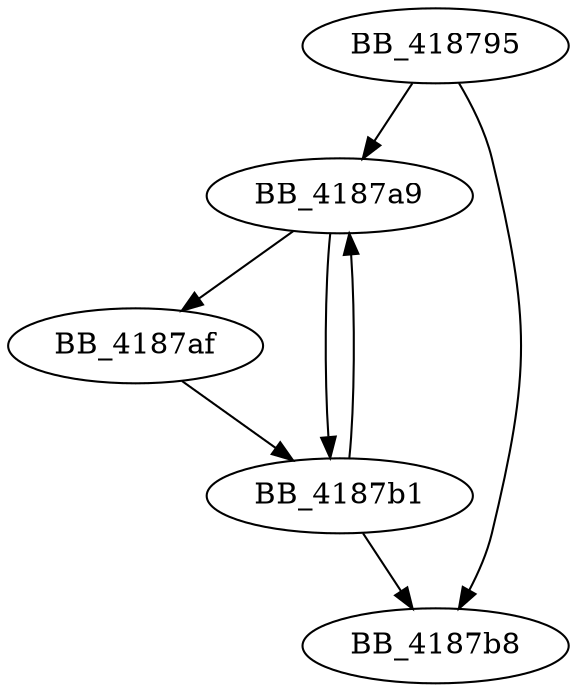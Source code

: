 DiGraph sub_418795{
BB_418795->BB_4187a9
BB_418795->BB_4187b8
BB_4187a9->BB_4187af
BB_4187a9->BB_4187b1
BB_4187af->BB_4187b1
BB_4187b1->BB_4187a9
BB_4187b1->BB_4187b8
}
